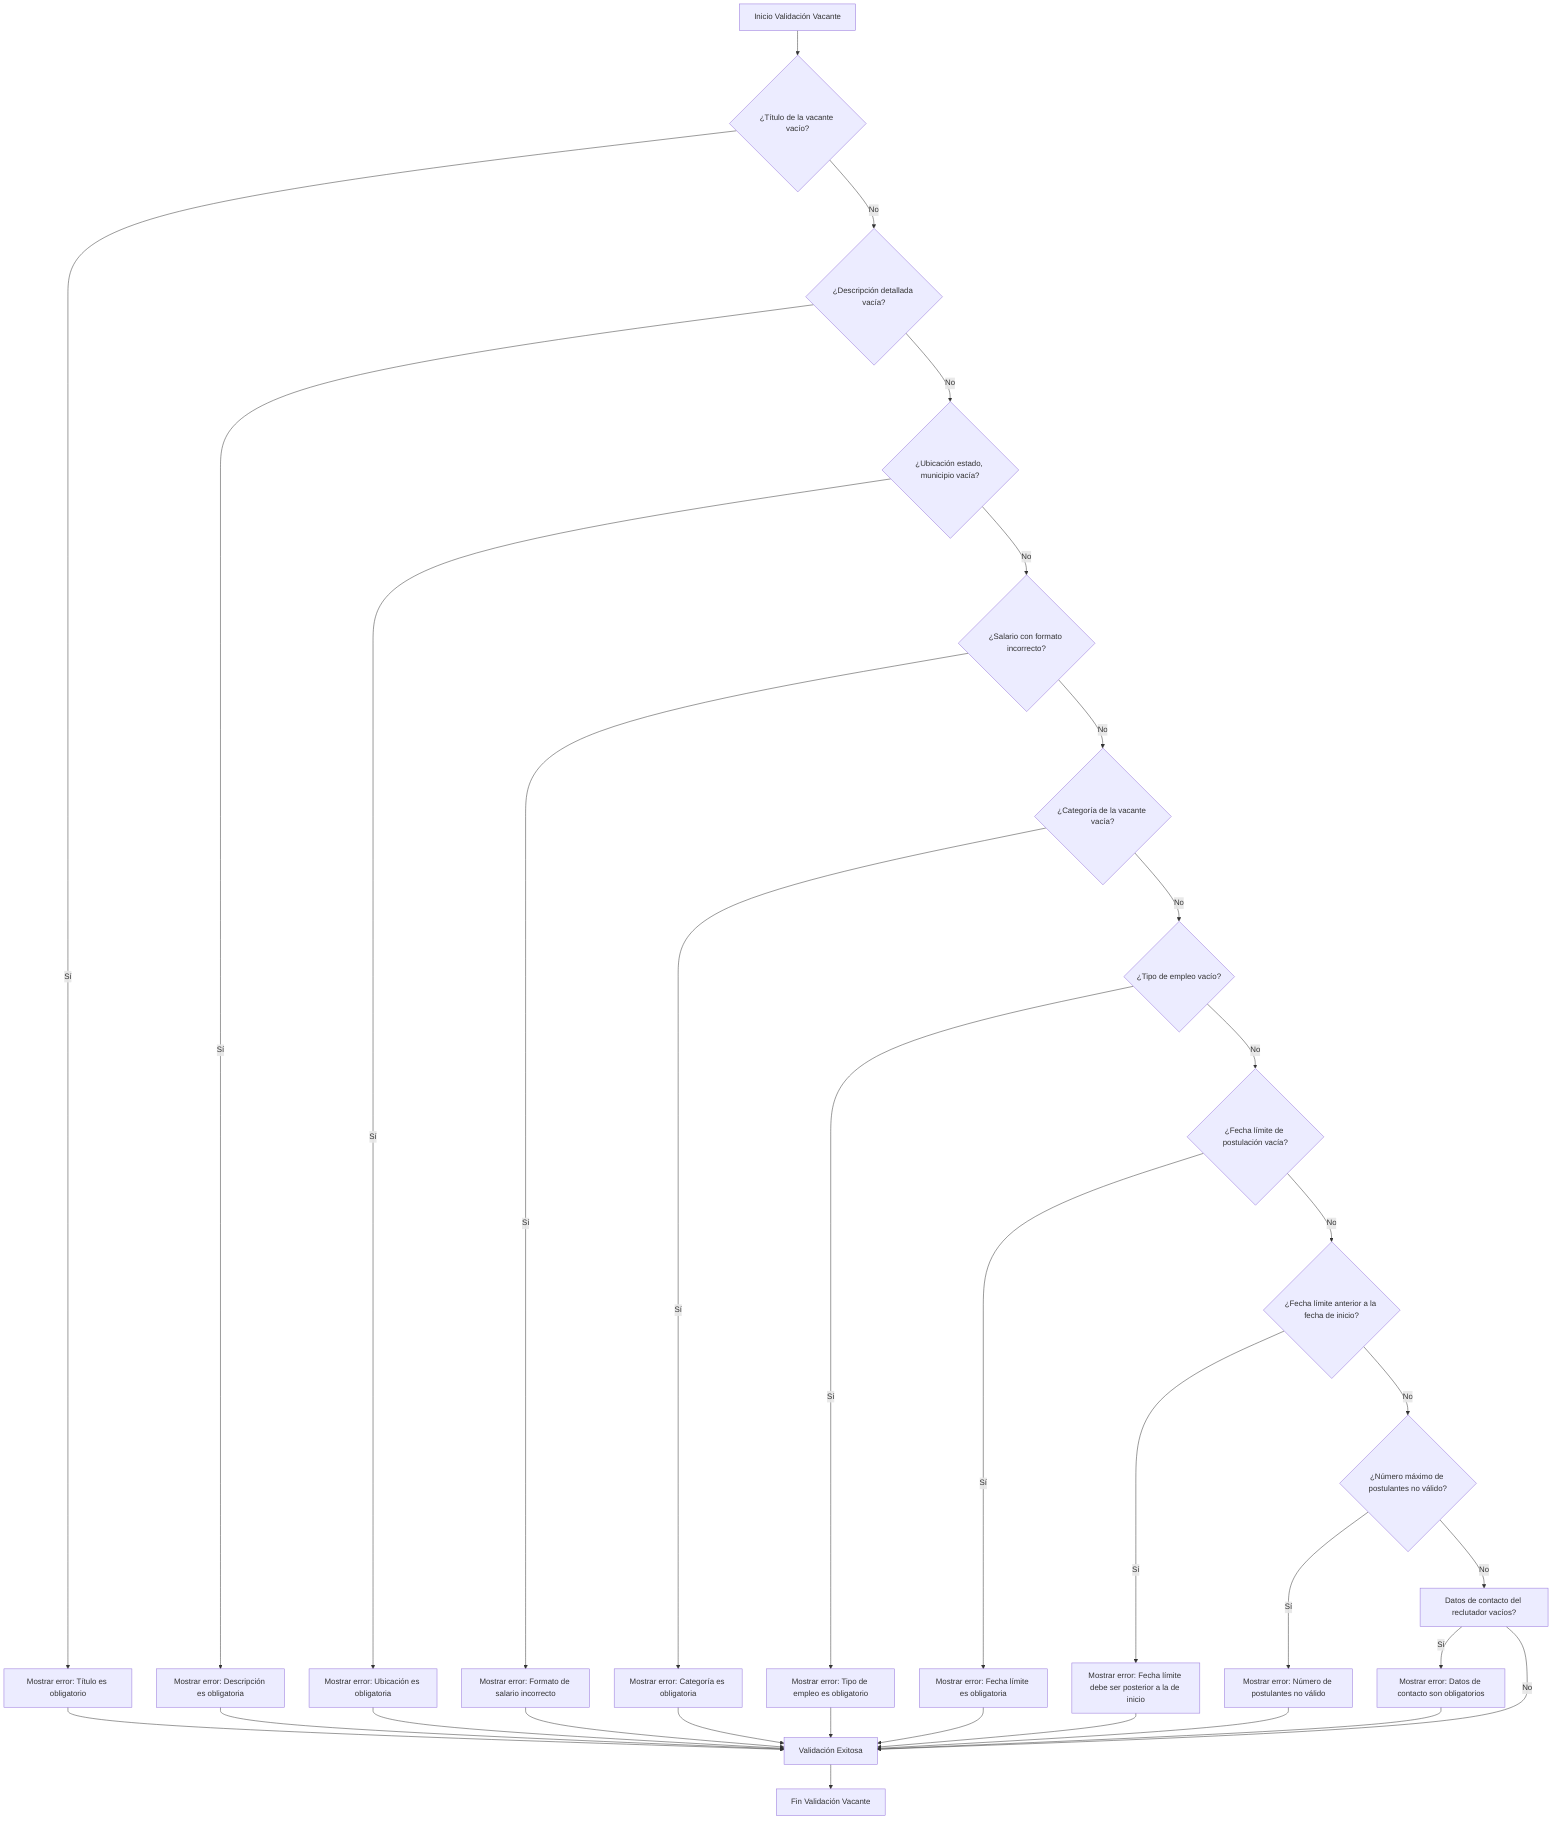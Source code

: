 graph TD
    A[Inicio Validación Vacante] --> B{¿Título de la vacante vacío?};
    B -- Sí --> C[Mostrar error: Título es obligatorio];
    B -- No --> D{¿Descripción detallada vacía?};
    D -- Sí --> E[Mostrar error: Descripción es obligatoria];
    D -- No --> F{¿Ubicación estado, municipio vacía?};
    F -- Sí --> G[Mostrar error: Ubicación es obligatoria];
    F -- No --> H{¿Salario con formato incorrecto?};
    H -- Sí --> I[Mostrar error: Formato de salario incorrecto];
    H -- No --> J{¿Categoría de la vacante vacía?};
    J -- Sí --> K[Mostrar error: Categoría es obligatoria];
    J -- No --> L{¿Tipo de empleo vacío?};
    L -- Sí --> M[Mostrar error: Tipo de empleo es obligatorio];
    L -- No --> N{¿Fecha límite de postulación vacía?};
    N -- Sí --> O[Mostrar error: Fecha límite es obligatoria];
    N -- No --> P{¿Fecha límite anterior a la fecha de inicio?};
    P -- Sí --> Q[Mostrar error: Fecha límite debe ser posterior a la de inicio];
    P -- No --> R{¿Número máximo de postulantes no válido?};
    R -- Sí --> S[Mostrar error: Número de postulantes no válido];
    R -- No --> T[Datos de contacto del reclutador vacíos?];
    T -- Sí --> U[Mostrar error: Datos de contacto son obligatorios];
    T -- No --> V[Validación Exitosa];
    C --> V;
    E --> V;
    G --> V;
    I --> V;
    K --> V;
    M --> V;
    O --> V;
    Q --> V;
    S --> V;
    U --> V;
    V --> W[Fin Validación Vacante];

%% Comentario
%%     II.3.3 Guardar Vacantes como Borrador: Este flujo ya está integrado en el diagrama de II.3.1 Publicar Nuevas Vacantes.

%% II.3.4 Notificar al Administrador: Este también está integrado en el flujo de II.3.1 Publicar Nuevas Vacantes.

%% Con esto, hemos cubierto la sección II.3 Publicación de Vacantes. ¿Continuamos con II.4 Gestión de Postulaciones?